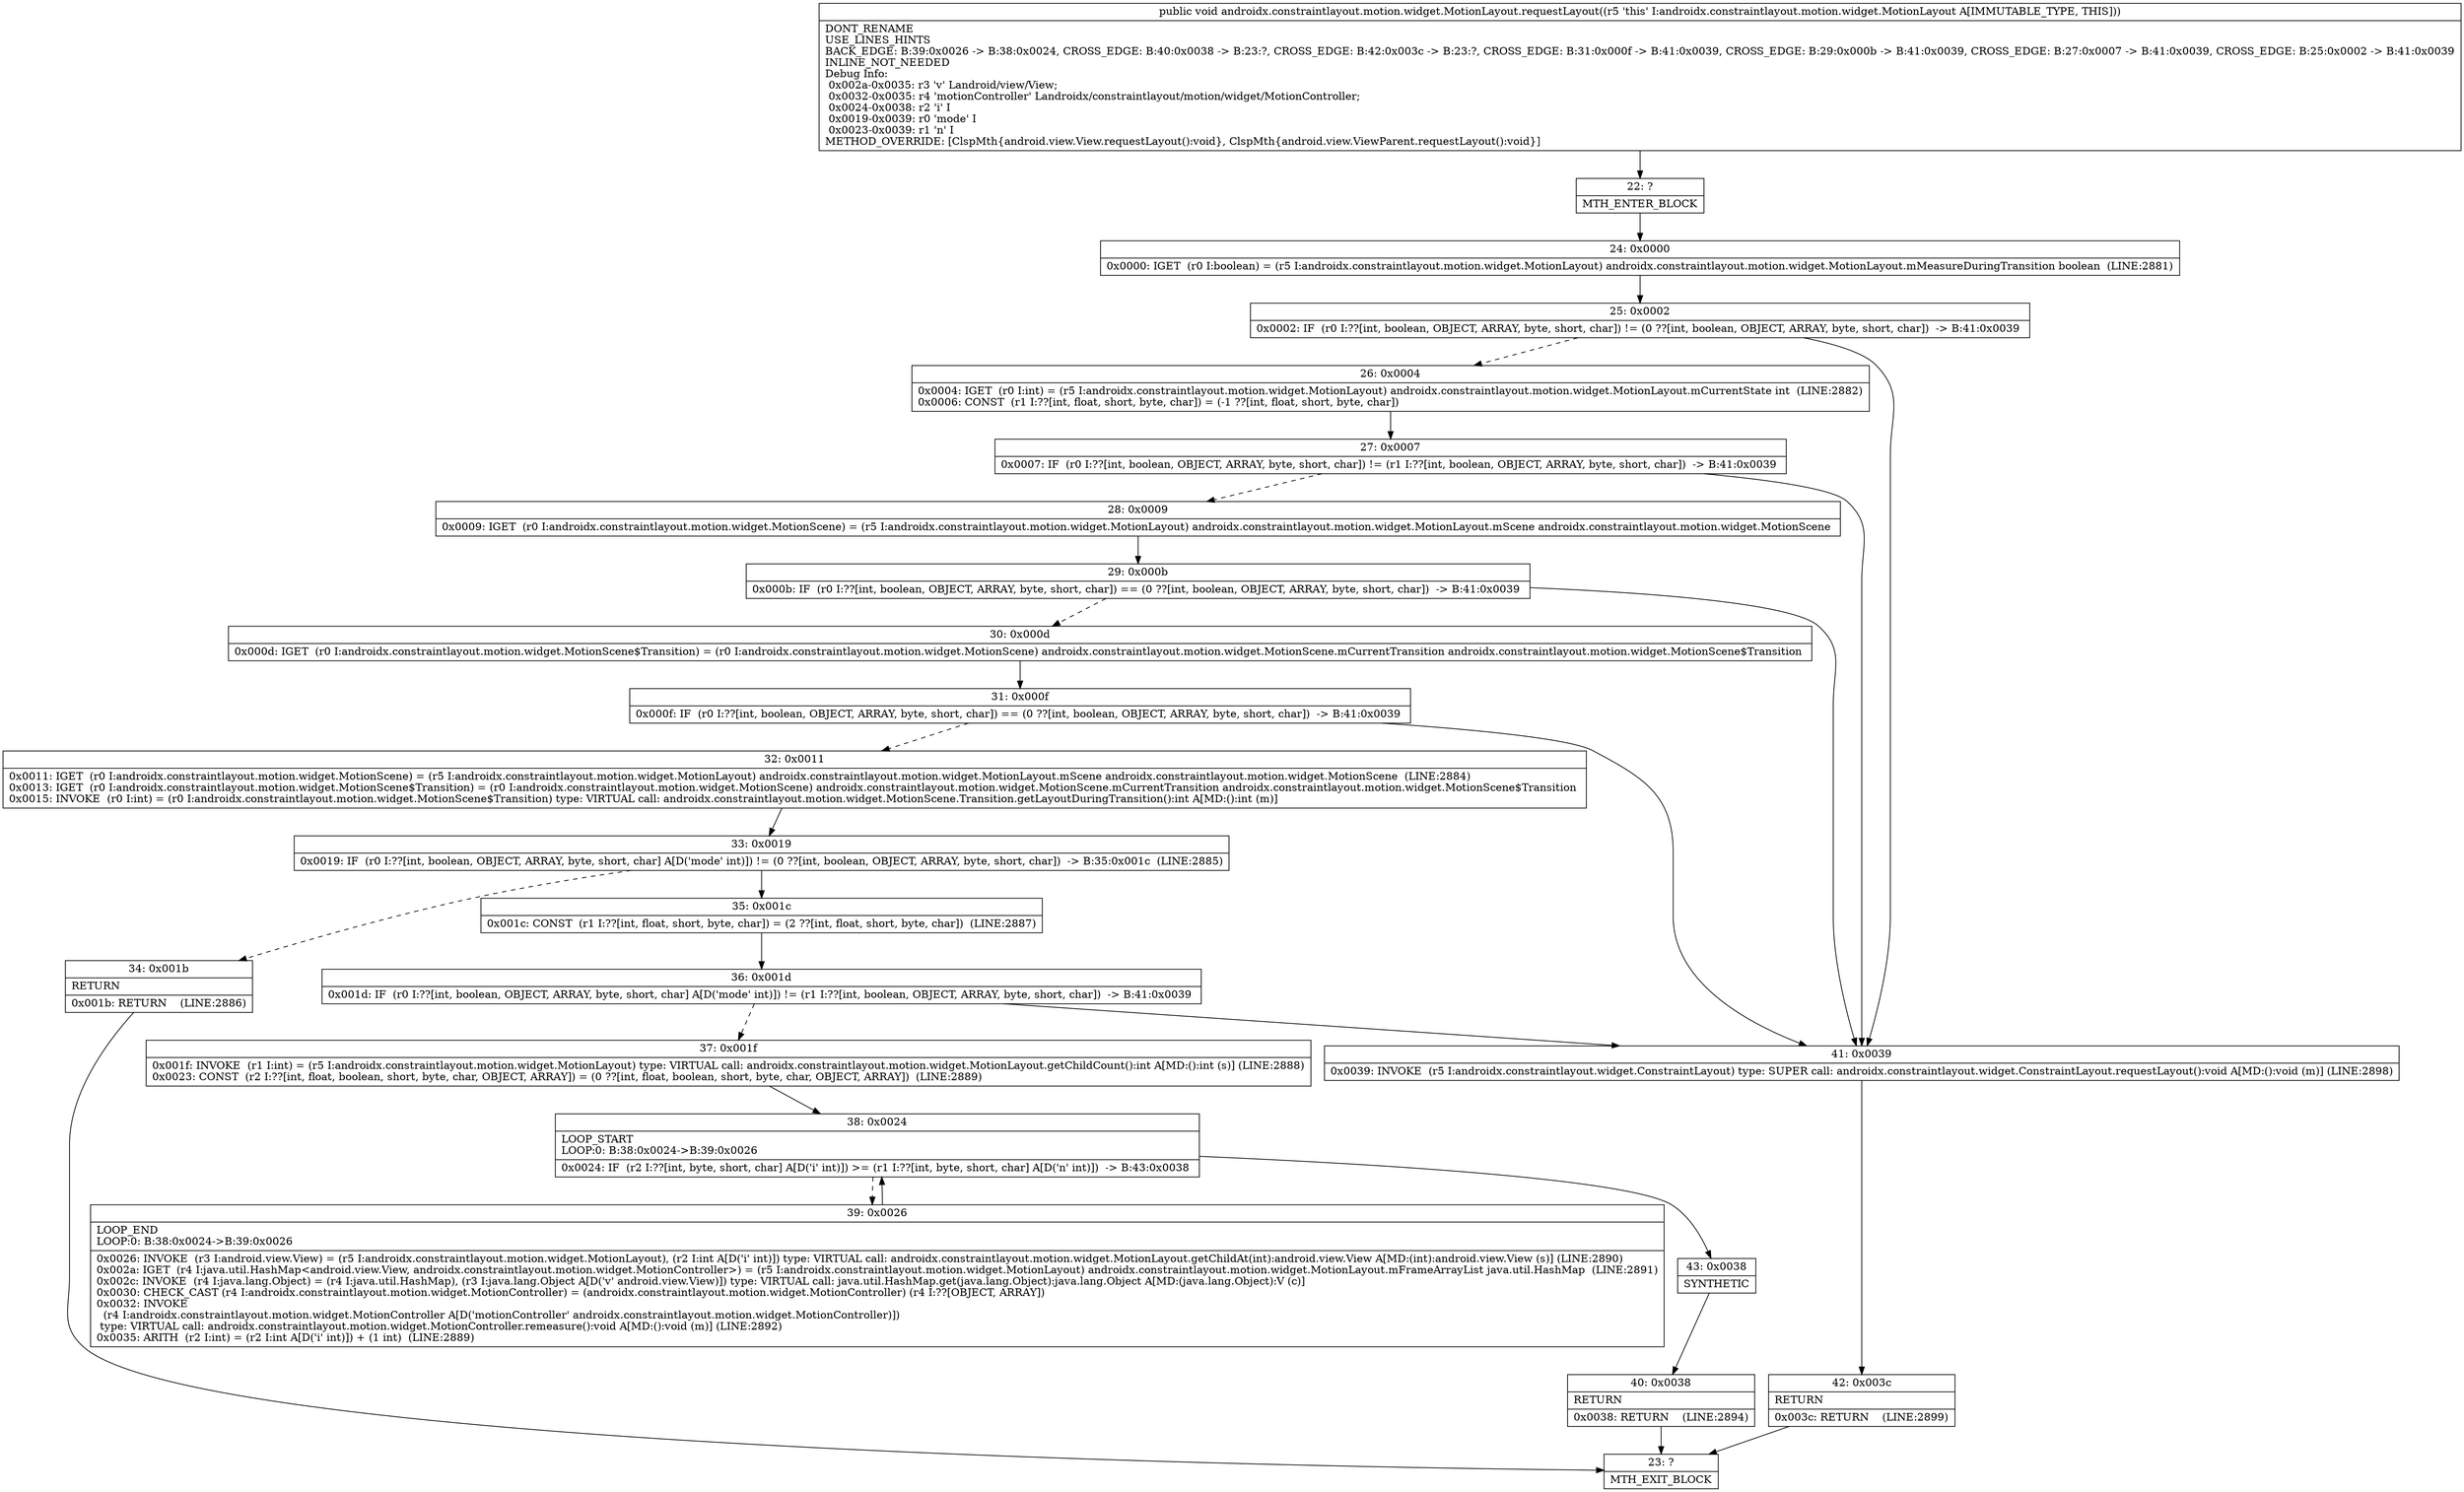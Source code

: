 digraph "CFG forandroidx.constraintlayout.motion.widget.MotionLayout.requestLayout()V" {
Node_22 [shape=record,label="{22\:\ ?|MTH_ENTER_BLOCK\l}"];
Node_24 [shape=record,label="{24\:\ 0x0000|0x0000: IGET  (r0 I:boolean) = (r5 I:androidx.constraintlayout.motion.widget.MotionLayout) androidx.constraintlayout.motion.widget.MotionLayout.mMeasureDuringTransition boolean  (LINE:2881)\l}"];
Node_25 [shape=record,label="{25\:\ 0x0002|0x0002: IF  (r0 I:??[int, boolean, OBJECT, ARRAY, byte, short, char]) != (0 ??[int, boolean, OBJECT, ARRAY, byte, short, char])  \-\> B:41:0x0039 \l}"];
Node_26 [shape=record,label="{26\:\ 0x0004|0x0004: IGET  (r0 I:int) = (r5 I:androidx.constraintlayout.motion.widget.MotionLayout) androidx.constraintlayout.motion.widget.MotionLayout.mCurrentState int  (LINE:2882)\l0x0006: CONST  (r1 I:??[int, float, short, byte, char]) = (\-1 ??[int, float, short, byte, char]) \l}"];
Node_27 [shape=record,label="{27\:\ 0x0007|0x0007: IF  (r0 I:??[int, boolean, OBJECT, ARRAY, byte, short, char]) != (r1 I:??[int, boolean, OBJECT, ARRAY, byte, short, char])  \-\> B:41:0x0039 \l}"];
Node_28 [shape=record,label="{28\:\ 0x0009|0x0009: IGET  (r0 I:androidx.constraintlayout.motion.widget.MotionScene) = (r5 I:androidx.constraintlayout.motion.widget.MotionLayout) androidx.constraintlayout.motion.widget.MotionLayout.mScene androidx.constraintlayout.motion.widget.MotionScene \l}"];
Node_29 [shape=record,label="{29\:\ 0x000b|0x000b: IF  (r0 I:??[int, boolean, OBJECT, ARRAY, byte, short, char]) == (0 ??[int, boolean, OBJECT, ARRAY, byte, short, char])  \-\> B:41:0x0039 \l}"];
Node_30 [shape=record,label="{30\:\ 0x000d|0x000d: IGET  (r0 I:androidx.constraintlayout.motion.widget.MotionScene$Transition) = (r0 I:androidx.constraintlayout.motion.widget.MotionScene) androidx.constraintlayout.motion.widget.MotionScene.mCurrentTransition androidx.constraintlayout.motion.widget.MotionScene$Transition \l}"];
Node_31 [shape=record,label="{31\:\ 0x000f|0x000f: IF  (r0 I:??[int, boolean, OBJECT, ARRAY, byte, short, char]) == (0 ??[int, boolean, OBJECT, ARRAY, byte, short, char])  \-\> B:41:0x0039 \l}"];
Node_32 [shape=record,label="{32\:\ 0x0011|0x0011: IGET  (r0 I:androidx.constraintlayout.motion.widget.MotionScene) = (r5 I:androidx.constraintlayout.motion.widget.MotionLayout) androidx.constraintlayout.motion.widget.MotionLayout.mScene androidx.constraintlayout.motion.widget.MotionScene  (LINE:2884)\l0x0013: IGET  (r0 I:androidx.constraintlayout.motion.widget.MotionScene$Transition) = (r0 I:androidx.constraintlayout.motion.widget.MotionScene) androidx.constraintlayout.motion.widget.MotionScene.mCurrentTransition androidx.constraintlayout.motion.widget.MotionScene$Transition \l0x0015: INVOKE  (r0 I:int) = (r0 I:androidx.constraintlayout.motion.widget.MotionScene$Transition) type: VIRTUAL call: androidx.constraintlayout.motion.widget.MotionScene.Transition.getLayoutDuringTransition():int A[MD:():int (m)]\l}"];
Node_33 [shape=record,label="{33\:\ 0x0019|0x0019: IF  (r0 I:??[int, boolean, OBJECT, ARRAY, byte, short, char] A[D('mode' int)]) != (0 ??[int, boolean, OBJECT, ARRAY, byte, short, char])  \-\> B:35:0x001c  (LINE:2885)\l}"];
Node_34 [shape=record,label="{34\:\ 0x001b|RETURN\l|0x001b: RETURN    (LINE:2886)\l}"];
Node_23 [shape=record,label="{23\:\ ?|MTH_EXIT_BLOCK\l}"];
Node_35 [shape=record,label="{35\:\ 0x001c|0x001c: CONST  (r1 I:??[int, float, short, byte, char]) = (2 ??[int, float, short, byte, char])  (LINE:2887)\l}"];
Node_36 [shape=record,label="{36\:\ 0x001d|0x001d: IF  (r0 I:??[int, boolean, OBJECT, ARRAY, byte, short, char] A[D('mode' int)]) != (r1 I:??[int, boolean, OBJECT, ARRAY, byte, short, char])  \-\> B:41:0x0039 \l}"];
Node_37 [shape=record,label="{37\:\ 0x001f|0x001f: INVOKE  (r1 I:int) = (r5 I:androidx.constraintlayout.motion.widget.MotionLayout) type: VIRTUAL call: androidx.constraintlayout.motion.widget.MotionLayout.getChildCount():int A[MD:():int (s)] (LINE:2888)\l0x0023: CONST  (r2 I:??[int, float, boolean, short, byte, char, OBJECT, ARRAY]) = (0 ??[int, float, boolean, short, byte, char, OBJECT, ARRAY])  (LINE:2889)\l}"];
Node_38 [shape=record,label="{38\:\ 0x0024|LOOP_START\lLOOP:0: B:38:0x0024\-\>B:39:0x0026\l|0x0024: IF  (r2 I:??[int, byte, short, char] A[D('i' int)]) \>= (r1 I:??[int, byte, short, char] A[D('n' int)])  \-\> B:43:0x0038 \l}"];
Node_39 [shape=record,label="{39\:\ 0x0026|LOOP_END\lLOOP:0: B:38:0x0024\-\>B:39:0x0026\l|0x0026: INVOKE  (r3 I:android.view.View) = (r5 I:androidx.constraintlayout.motion.widget.MotionLayout), (r2 I:int A[D('i' int)]) type: VIRTUAL call: androidx.constraintlayout.motion.widget.MotionLayout.getChildAt(int):android.view.View A[MD:(int):android.view.View (s)] (LINE:2890)\l0x002a: IGET  (r4 I:java.util.HashMap\<android.view.View, androidx.constraintlayout.motion.widget.MotionController\>) = (r5 I:androidx.constraintlayout.motion.widget.MotionLayout) androidx.constraintlayout.motion.widget.MotionLayout.mFrameArrayList java.util.HashMap  (LINE:2891)\l0x002c: INVOKE  (r4 I:java.lang.Object) = (r4 I:java.util.HashMap), (r3 I:java.lang.Object A[D('v' android.view.View)]) type: VIRTUAL call: java.util.HashMap.get(java.lang.Object):java.lang.Object A[MD:(java.lang.Object):V (c)]\l0x0030: CHECK_CAST (r4 I:androidx.constraintlayout.motion.widget.MotionController) = (androidx.constraintlayout.motion.widget.MotionController) (r4 I:??[OBJECT, ARRAY]) \l0x0032: INVOKE  \l  (r4 I:androidx.constraintlayout.motion.widget.MotionController A[D('motionController' androidx.constraintlayout.motion.widget.MotionController)])\l type: VIRTUAL call: androidx.constraintlayout.motion.widget.MotionController.remeasure():void A[MD:():void (m)] (LINE:2892)\l0x0035: ARITH  (r2 I:int) = (r2 I:int A[D('i' int)]) + (1 int)  (LINE:2889)\l}"];
Node_43 [shape=record,label="{43\:\ 0x0038|SYNTHETIC\l}"];
Node_40 [shape=record,label="{40\:\ 0x0038|RETURN\l|0x0038: RETURN    (LINE:2894)\l}"];
Node_41 [shape=record,label="{41\:\ 0x0039|0x0039: INVOKE  (r5 I:androidx.constraintlayout.widget.ConstraintLayout) type: SUPER call: androidx.constraintlayout.widget.ConstraintLayout.requestLayout():void A[MD:():void (m)] (LINE:2898)\l}"];
Node_42 [shape=record,label="{42\:\ 0x003c|RETURN\l|0x003c: RETURN    (LINE:2899)\l}"];
MethodNode[shape=record,label="{public void androidx.constraintlayout.motion.widget.MotionLayout.requestLayout((r5 'this' I:androidx.constraintlayout.motion.widget.MotionLayout A[IMMUTABLE_TYPE, THIS]))  | DONT_RENAME\lUSE_LINES_HINTS\lBACK_EDGE: B:39:0x0026 \-\> B:38:0x0024, CROSS_EDGE: B:40:0x0038 \-\> B:23:?, CROSS_EDGE: B:42:0x003c \-\> B:23:?, CROSS_EDGE: B:31:0x000f \-\> B:41:0x0039, CROSS_EDGE: B:29:0x000b \-\> B:41:0x0039, CROSS_EDGE: B:27:0x0007 \-\> B:41:0x0039, CROSS_EDGE: B:25:0x0002 \-\> B:41:0x0039\lINLINE_NOT_NEEDED\lDebug Info:\l  0x002a\-0x0035: r3 'v' Landroid\/view\/View;\l  0x0032\-0x0035: r4 'motionController' Landroidx\/constraintlayout\/motion\/widget\/MotionController;\l  0x0024\-0x0038: r2 'i' I\l  0x0019\-0x0039: r0 'mode' I\l  0x0023\-0x0039: r1 'n' I\lMETHOD_OVERRIDE: [ClspMth\{android.view.View.requestLayout():void\}, ClspMth\{android.view.ViewParent.requestLayout():void\}]\l}"];
MethodNode -> Node_22;Node_22 -> Node_24;
Node_24 -> Node_25;
Node_25 -> Node_26[style=dashed];
Node_25 -> Node_41;
Node_26 -> Node_27;
Node_27 -> Node_28[style=dashed];
Node_27 -> Node_41;
Node_28 -> Node_29;
Node_29 -> Node_30[style=dashed];
Node_29 -> Node_41;
Node_30 -> Node_31;
Node_31 -> Node_32[style=dashed];
Node_31 -> Node_41;
Node_32 -> Node_33;
Node_33 -> Node_34[style=dashed];
Node_33 -> Node_35;
Node_34 -> Node_23;
Node_35 -> Node_36;
Node_36 -> Node_37[style=dashed];
Node_36 -> Node_41;
Node_37 -> Node_38;
Node_38 -> Node_39[style=dashed];
Node_38 -> Node_43;
Node_39 -> Node_38;
Node_43 -> Node_40;
Node_40 -> Node_23;
Node_41 -> Node_42;
Node_42 -> Node_23;
}


